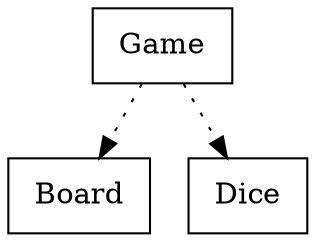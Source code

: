 digraph {
Board [ label=" Board " shape= box ]
Dice [ label=" Dice " shape= box ]
Game [ label=" Game " shape= box ]

"Game" -> "Board" [style= dotted ]
"Game" -> "Dice" [style= dotted ]
}
